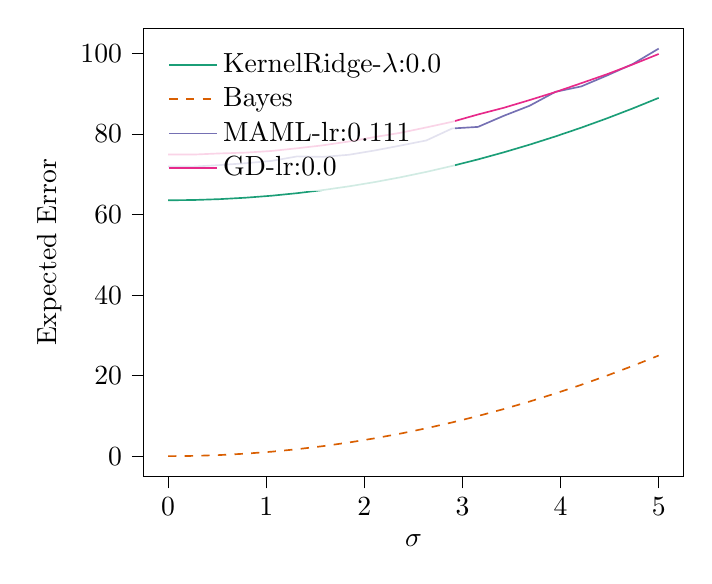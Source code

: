 % This file was created with tikzplotlib v0.10.1.
\begin{tikzpicture}

\definecolor{chocolate217952}{RGB}{217,95,2}
\definecolor{darkcyan27158119}{RGB}{27,158,119}
\definecolor{darkgray176}{RGB}{176,176,176}
\definecolor{deeppink23141138}{RGB}{231,41,138}
\definecolor{lightslategray117112179}{RGB}{117,112,179}

\begin{axis}[
legend cell align={left},
legend style={
  fill opacity=0.8,
  draw opacity=1,
  text opacity=1,
  at={(0.03,0.97)},
  anchor=north west,
  draw=none
},
tick align=outside,
tick pos=left,
x grid style={darkgray176},
xlabel={\(\displaystyle \sigma\)},
xmin=-0.25, xmax=5.25,
xtick style={color=black},
y grid style={darkgray176},
ylabel={Expected Error},
ymin=-5.061, ymax=106.274,
ytick style={color=black}
]
\addplot [semithick, darkcyan27158119]
table {%
0 63.544
0.263 63.616
0.526 63.829
0.789 64.183
1.053 64.677
1.316 65.312
1.579 66.087
1.842 67.003
2.105 68.06
2.368 69.258
2.632 70.597
2.895 72.076
3.158 73.695
3.421 75.456
3.684 77.357
3.947 79.399
4.211 81.582
4.474 83.905
4.737 86.369
5 88.974
};
\addlegendentry{KernelRidge-$\lambda$:0.0}
\addplot [semithick, chocolate217952, dashed]
table {%
0 0
0.263 0.069
0.526 0.277
0.789 0.623
1.053 1.108
1.316 1.731
1.579 2.493
1.842 3.393
2.105 4.431
2.368 5.608
2.632 6.924
2.895 8.378
3.158 9.97
3.421 11.701
3.684 13.57
3.947 15.578
4.211 17.724
4.474 20.009
4.737 22.433
5 24.994
};
\addlegendentry{Bayes}
\addplot [semithick, lightslategray117112179]
table {%
0 71.937
0.263 71.91
0.526 72.29
0.789 72.748
1.053 73.323
1.316 74.444
1.579 74.325
1.842 74.847
2.105 75.912
2.368 77.133
2.632 78.406
2.895 81.381
3.158 81.769
3.421 84.525
3.684 87.02
3.947 90.474
4.211 91.821
4.474 94.54
4.737 97.408
5 101.213
};
\addlegendentry{MAML-lr:0.111}
\addplot [semithick, deeppink23141138]
table {%
0 74.927
0.263 74.902
0.526 75.181
0.789 75.379
1.053 75.791
1.316 76.462
1.579 77.197
1.842 78.141
2.105 79.248
2.368 80.301
2.632 81.644
2.895 83.036
3.158 84.852
3.421 86.515
3.684 88.43
3.947 90.423
4.211 92.628
4.474 94.857
4.737 97.295
5 99.872
};
\addlegendentry{GD-lr:0.0}
\end{axis}

\end{tikzpicture}
